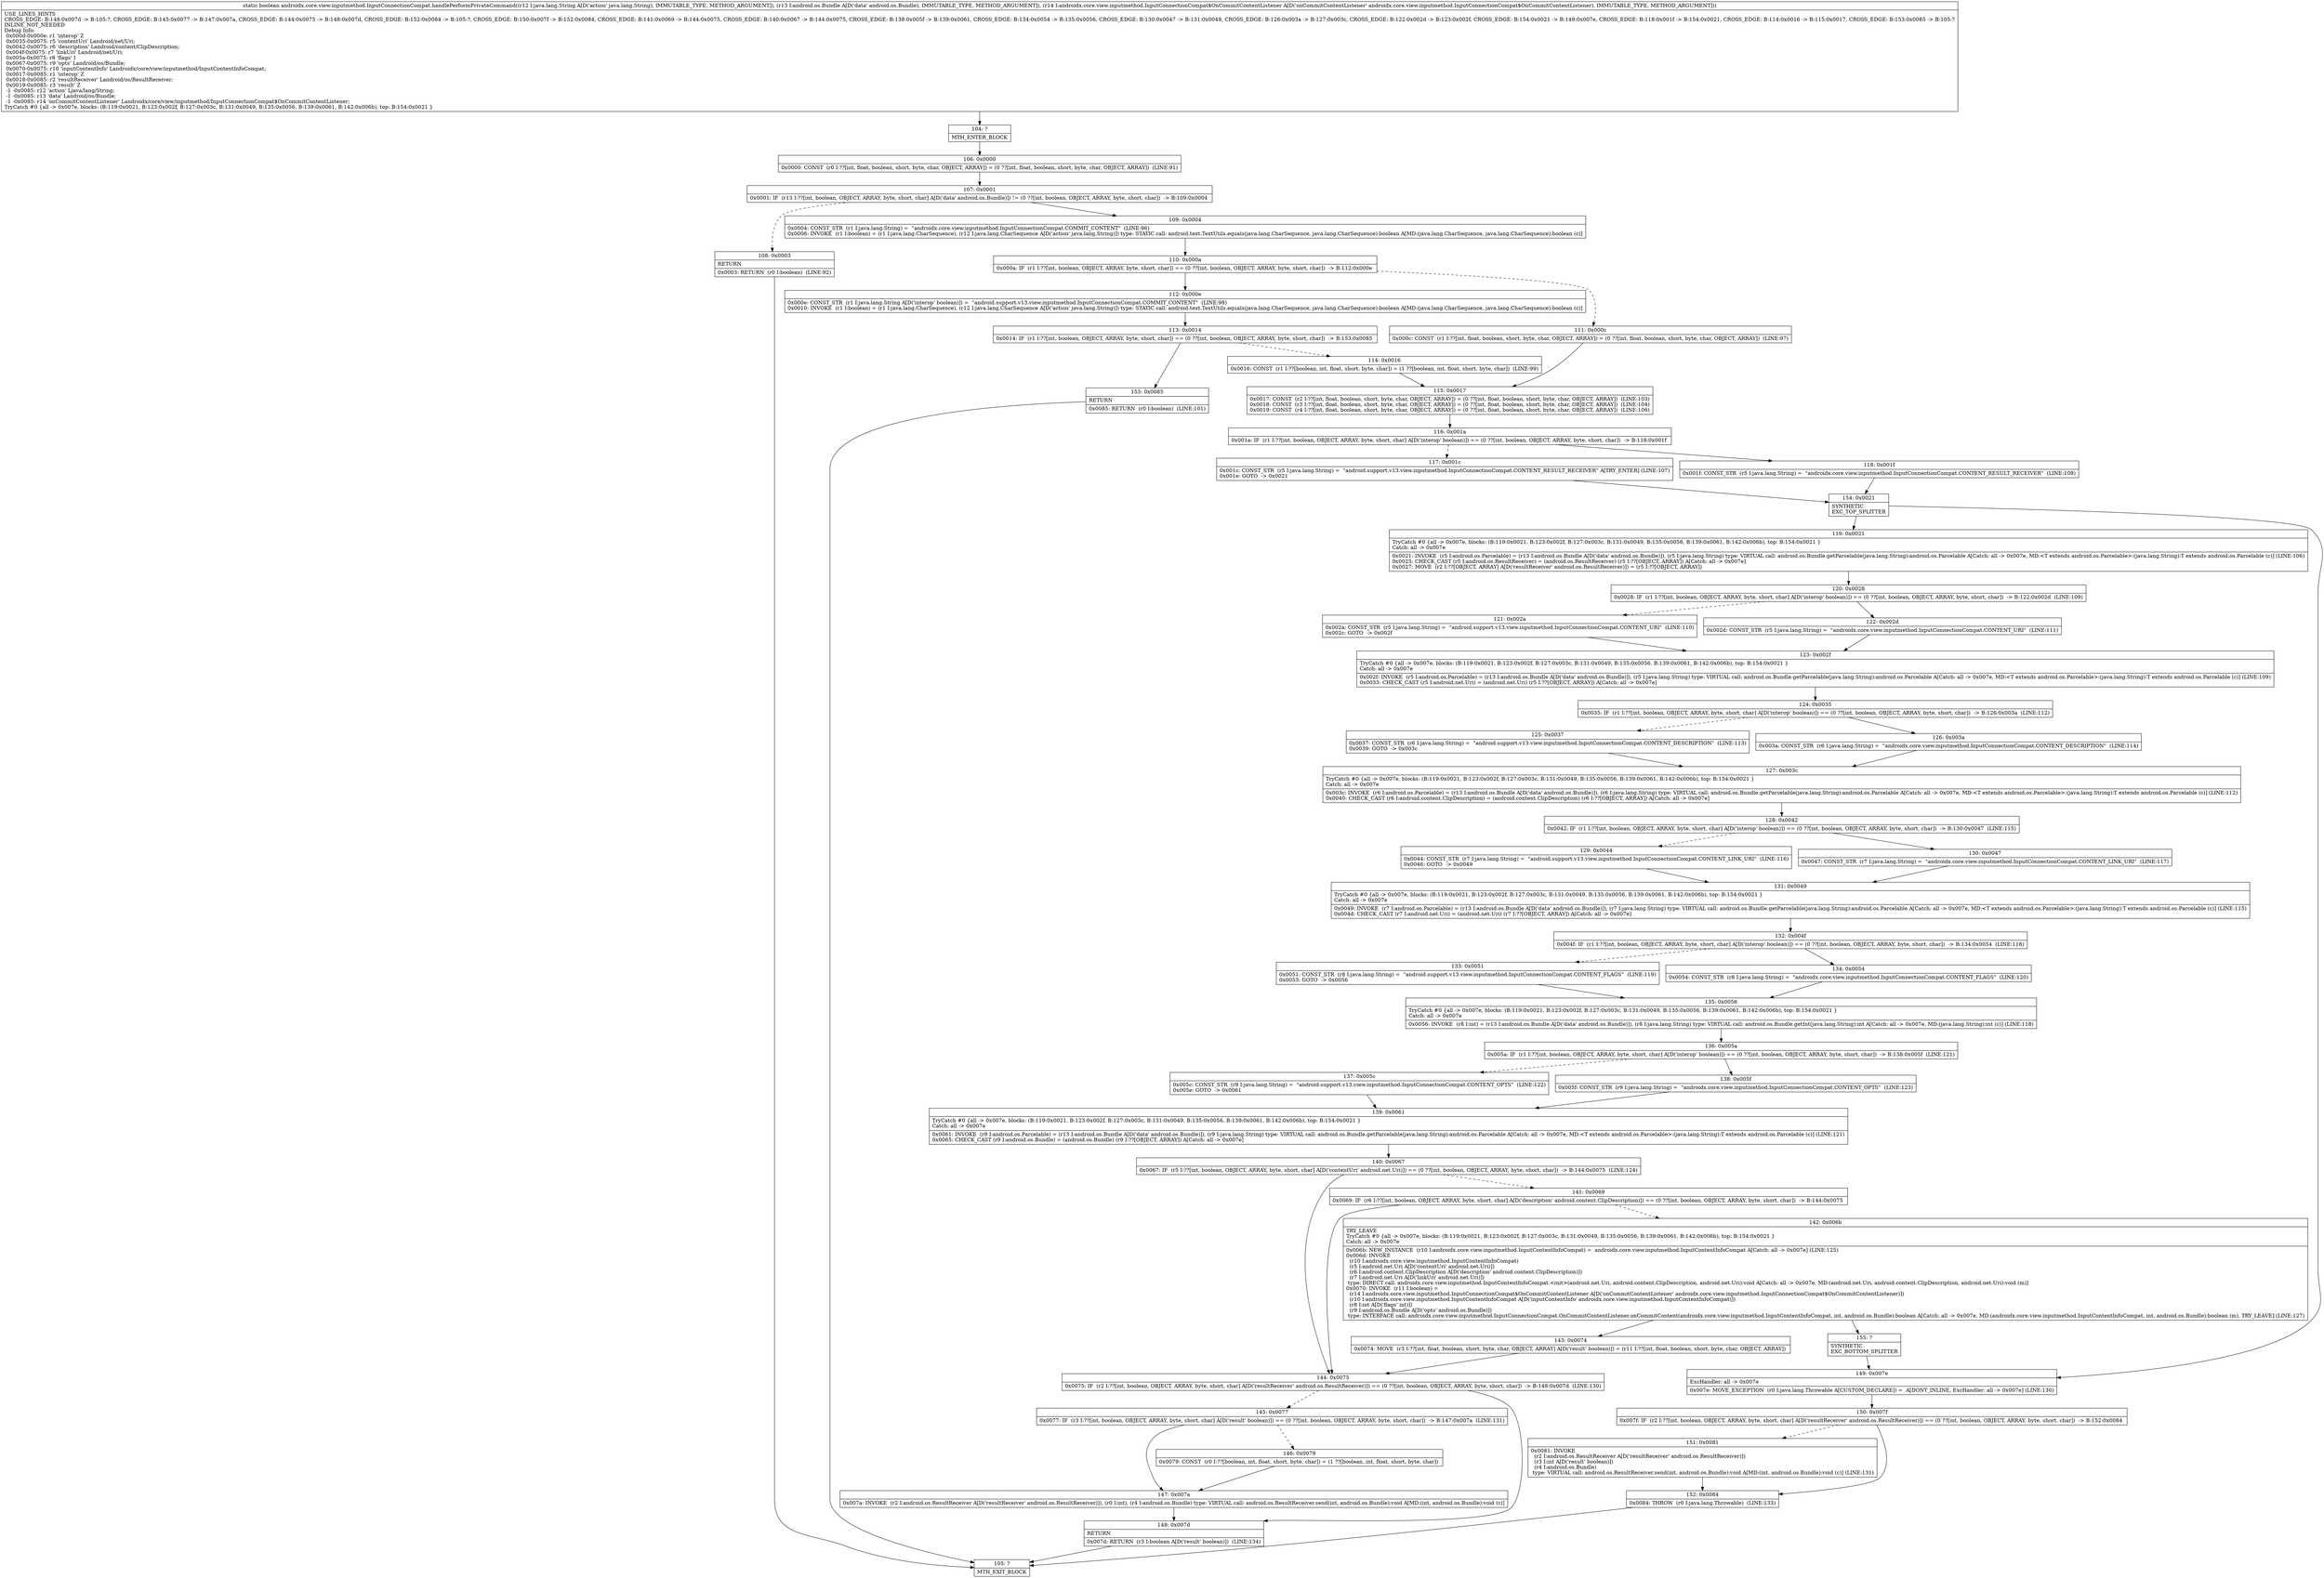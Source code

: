 digraph "CFG forandroidx.core.view.inputmethod.InputConnectionCompat.handlePerformPrivateCommand(Ljava\/lang\/String;Landroid\/os\/Bundle;Landroidx\/core\/view\/inputmethod\/InputConnectionCompat$OnCommitContentListener;)Z" {
Node_104 [shape=record,label="{104\:\ ?|MTH_ENTER_BLOCK\l}"];
Node_106 [shape=record,label="{106\:\ 0x0000|0x0000: CONST  (r0 I:??[int, float, boolean, short, byte, char, OBJECT, ARRAY]) = (0 ??[int, float, boolean, short, byte, char, OBJECT, ARRAY])  (LINE:91)\l}"];
Node_107 [shape=record,label="{107\:\ 0x0001|0x0001: IF  (r13 I:??[int, boolean, OBJECT, ARRAY, byte, short, char] A[D('data' android.os.Bundle)]) != (0 ??[int, boolean, OBJECT, ARRAY, byte, short, char])  \-\> B:109:0x0004 \l}"];
Node_108 [shape=record,label="{108\:\ 0x0003|RETURN\l|0x0003: RETURN  (r0 I:boolean)  (LINE:92)\l}"];
Node_105 [shape=record,label="{105\:\ ?|MTH_EXIT_BLOCK\l}"];
Node_109 [shape=record,label="{109\:\ 0x0004|0x0004: CONST_STR  (r1 I:java.lang.String) =  \"androidx.core.view.inputmethod.InputConnectionCompat.COMMIT_CONTENT\"  (LINE:96)\l0x0006: INVOKE  (r1 I:boolean) = (r1 I:java.lang.CharSequence), (r12 I:java.lang.CharSequence A[D('action' java.lang.String)]) type: STATIC call: android.text.TextUtils.equals(java.lang.CharSequence, java.lang.CharSequence):boolean A[MD:(java.lang.CharSequence, java.lang.CharSequence):boolean (c)]\l}"];
Node_110 [shape=record,label="{110\:\ 0x000a|0x000a: IF  (r1 I:??[int, boolean, OBJECT, ARRAY, byte, short, char]) == (0 ??[int, boolean, OBJECT, ARRAY, byte, short, char])  \-\> B:112:0x000e \l}"];
Node_111 [shape=record,label="{111\:\ 0x000c|0x000c: CONST  (r1 I:??[int, float, boolean, short, byte, char, OBJECT, ARRAY]) = (0 ??[int, float, boolean, short, byte, char, OBJECT, ARRAY])  (LINE:97)\l}"];
Node_115 [shape=record,label="{115\:\ 0x0017|0x0017: CONST  (r2 I:??[int, float, boolean, short, byte, char, OBJECT, ARRAY]) = (0 ??[int, float, boolean, short, byte, char, OBJECT, ARRAY])  (LINE:103)\l0x0018: CONST  (r3 I:??[int, float, boolean, short, byte, char, OBJECT, ARRAY]) = (0 ??[int, float, boolean, short, byte, char, OBJECT, ARRAY])  (LINE:104)\l0x0019: CONST  (r4 I:??[int, float, boolean, short, byte, char, OBJECT, ARRAY]) = (0 ??[int, float, boolean, short, byte, char, OBJECT, ARRAY])  (LINE:106)\l}"];
Node_116 [shape=record,label="{116\:\ 0x001a|0x001a: IF  (r1 I:??[int, boolean, OBJECT, ARRAY, byte, short, char] A[D('interop' boolean)]) == (0 ??[int, boolean, OBJECT, ARRAY, byte, short, char])  \-\> B:118:0x001f \l}"];
Node_117 [shape=record,label="{117\:\ 0x001c|0x001c: CONST_STR  (r5 I:java.lang.String) =  \"android.support.v13.view.inputmethod.InputConnectionCompat.CONTENT_RESULT_RECEIVER\" A[TRY_ENTER] (LINE:107)\l0x001e: GOTO  \-\> 0x0021 \l}"];
Node_154 [shape=record,label="{154\:\ 0x0021|SYNTHETIC\lEXC_TOP_SPLITTER\l}"];
Node_119 [shape=record,label="{119\:\ 0x0021|TryCatch #0 \{all \-\> 0x007e, blocks: (B:119:0x0021, B:123:0x002f, B:127:0x003c, B:131:0x0049, B:135:0x0056, B:139:0x0061, B:142:0x006b), top: B:154:0x0021 \}\lCatch: all \-\> 0x007e\l|0x0021: INVOKE  (r5 I:android.os.Parcelable) = (r13 I:android.os.Bundle A[D('data' android.os.Bundle)]), (r5 I:java.lang.String) type: VIRTUAL call: android.os.Bundle.getParcelable(java.lang.String):android.os.Parcelable A[Catch: all \-\> 0x007e, MD:\<T extends android.os.Parcelable\>:(java.lang.String):T extends android.os.Parcelable (c)] (LINE:106)\l0x0025: CHECK_CAST (r5 I:android.os.ResultReceiver) = (android.os.ResultReceiver) (r5 I:??[OBJECT, ARRAY]) A[Catch: all \-\> 0x007e]\l0x0027: MOVE  (r2 I:??[OBJECT, ARRAY] A[D('resultReceiver' android.os.ResultReceiver)]) = (r5 I:??[OBJECT, ARRAY]) \l}"];
Node_120 [shape=record,label="{120\:\ 0x0028|0x0028: IF  (r1 I:??[int, boolean, OBJECT, ARRAY, byte, short, char] A[D('interop' boolean)]) == (0 ??[int, boolean, OBJECT, ARRAY, byte, short, char])  \-\> B:122:0x002d  (LINE:109)\l}"];
Node_121 [shape=record,label="{121\:\ 0x002a|0x002a: CONST_STR  (r5 I:java.lang.String) =  \"android.support.v13.view.inputmethod.InputConnectionCompat.CONTENT_URI\"  (LINE:110)\l0x002c: GOTO  \-\> 0x002f \l}"];
Node_123 [shape=record,label="{123\:\ 0x002f|TryCatch #0 \{all \-\> 0x007e, blocks: (B:119:0x0021, B:123:0x002f, B:127:0x003c, B:131:0x0049, B:135:0x0056, B:139:0x0061, B:142:0x006b), top: B:154:0x0021 \}\lCatch: all \-\> 0x007e\l|0x002f: INVOKE  (r5 I:android.os.Parcelable) = (r13 I:android.os.Bundle A[D('data' android.os.Bundle)]), (r5 I:java.lang.String) type: VIRTUAL call: android.os.Bundle.getParcelable(java.lang.String):android.os.Parcelable A[Catch: all \-\> 0x007e, MD:\<T extends android.os.Parcelable\>:(java.lang.String):T extends android.os.Parcelable (c)] (LINE:109)\l0x0033: CHECK_CAST (r5 I:android.net.Uri) = (android.net.Uri) (r5 I:??[OBJECT, ARRAY]) A[Catch: all \-\> 0x007e]\l}"];
Node_124 [shape=record,label="{124\:\ 0x0035|0x0035: IF  (r1 I:??[int, boolean, OBJECT, ARRAY, byte, short, char] A[D('interop' boolean)]) == (0 ??[int, boolean, OBJECT, ARRAY, byte, short, char])  \-\> B:126:0x003a  (LINE:112)\l}"];
Node_125 [shape=record,label="{125\:\ 0x0037|0x0037: CONST_STR  (r6 I:java.lang.String) =  \"android.support.v13.view.inputmethod.InputConnectionCompat.CONTENT_DESCRIPTION\"  (LINE:113)\l0x0039: GOTO  \-\> 0x003c \l}"];
Node_127 [shape=record,label="{127\:\ 0x003c|TryCatch #0 \{all \-\> 0x007e, blocks: (B:119:0x0021, B:123:0x002f, B:127:0x003c, B:131:0x0049, B:135:0x0056, B:139:0x0061, B:142:0x006b), top: B:154:0x0021 \}\lCatch: all \-\> 0x007e\l|0x003c: INVOKE  (r6 I:android.os.Parcelable) = (r13 I:android.os.Bundle A[D('data' android.os.Bundle)]), (r6 I:java.lang.String) type: VIRTUAL call: android.os.Bundle.getParcelable(java.lang.String):android.os.Parcelable A[Catch: all \-\> 0x007e, MD:\<T extends android.os.Parcelable\>:(java.lang.String):T extends android.os.Parcelable (c)] (LINE:112)\l0x0040: CHECK_CAST (r6 I:android.content.ClipDescription) = (android.content.ClipDescription) (r6 I:??[OBJECT, ARRAY]) A[Catch: all \-\> 0x007e]\l}"];
Node_128 [shape=record,label="{128\:\ 0x0042|0x0042: IF  (r1 I:??[int, boolean, OBJECT, ARRAY, byte, short, char] A[D('interop' boolean)]) == (0 ??[int, boolean, OBJECT, ARRAY, byte, short, char])  \-\> B:130:0x0047  (LINE:115)\l}"];
Node_129 [shape=record,label="{129\:\ 0x0044|0x0044: CONST_STR  (r7 I:java.lang.String) =  \"android.support.v13.view.inputmethod.InputConnectionCompat.CONTENT_LINK_URI\"  (LINE:116)\l0x0046: GOTO  \-\> 0x0049 \l}"];
Node_131 [shape=record,label="{131\:\ 0x0049|TryCatch #0 \{all \-\> 0x007e, blocks: (B:119:0x0021, B:123:0x002f, B:127:0x003c, B:131:0x0049, B:135:0x0056, B:139:0x0061, B:142:0x006b), top: B:154:0x0021 \}\lCatch: all \-\> 0x007e\l|0x0049: INVOKE  (r7 I:android.os.Parcelable) = (r13 I:android.os.Bundle A[D('data' android.os.Bundle)]), (r7 I:java.lang.String) type: VIRTUAL call: android.os.Bundle.getParcelable(java.lang.String):android.os.Parcelable A[Catch: all \-\> 0x007e, MD:\<T extends android.os.Parcelable\>:(java.lang.String):T extends android.os.Parcelable (c)] (LINE:115)\l0x004d: CHECK_CAST (r7 I:android.net.Uri) = (android.net.Uri) (r7 I:??[OBJECT, ARRAY]) A[Catch: all \-\> 0x007e]\l}"];
Node_132 [shape=record,label="{132\:\ 0x004f|0x004f: IF  (r1 I:??[int, boolean, OBJECT, ARRAY, byte, short, char] A[D('interop' boolean)]) == (0 ??[int, boolean, OBJECT, ARRAY, byte, short, char])  \-\> B:134:0x0054  (LINE:118)\l}"];
Node_133 [shape=record,label="{133\:\ 0x0051|0x0051: CONST_STR  (r8 I:java.lang.String) =  \"android.support.v13.view.inputmethod.InputConnectionCompat.CONTENT_FLAGS\"  (LINE:119)\l0x0053: GOTO  \-\> 0x0056 \l}"];
Node_135 [shape=record,label="{135\:\ 0x0056|TryCatch #0 \{all \-\> 0x007e, blocks: (B:119:0x0021, B:123:0x002f, B:127:0x003c, B:131:0x0049, B:135:0x0056, B:139:0x0061, B:142:0x006b), top: B:154:0x0021 \}\lCatch: all \-\> 0x007e\l|0x0056: INVOKE  (r8 I:int) = (r13 I:android.os.Bundle A[D('data' android.os.Bundle)]), (r8 I:java.lang.String) type: VIRTUAL call: android.os.Bundle.getInt(java.lang.String):int A[Catch: all \-\> 0x007e, MD:(java.lang.String):int (c)] (LINE:118)\l}"];
Node_136 [shape=record,label="{136\:\ 0x005a|0x005a: IF  (r1 I:??[int, boolean, OBJECT, ARRAY, byte, short, char] A[D('interop' boolean)]) == (0 ??[int, boolean, OBJECT, ARRAY, byte, short, char])  \-\> B:138:0x005f  (LINE:121)\l}"];
Node_137 [shape=record,label="{137\:\ 0x005c|0x005c: CONST_STR  (r9 I:java.lang.String) =  \"android.support.v13.view.inputmethod.InputConnectionCompat.CONTENT_OPTS\"  (LINE:122)\l0x005e: GOTO  \-\> 0x0061 \l}"];
Node_139 [shape=record,label="{139\:\ 0x0061|TryCatch #0 \{all \-\> 0x007e, blocks: (B:119:0x0021, B:123:0x002f, B:127:0x003c, B:131:0x0049, B:135:0x0056, B:139:0x0061, B:142:0x006b), top: B:154:0x0021 \}\lCatch: all \-\> 0x007e\l|0x0061: INVOKE  (r9 I:android.os.Parcelable) = (r13 I:android.os.Bundle A[D('data' android.os.Bundle)]), (r9 I:java.lang.String) type: VIRTUAL call: android.os.Bundle.getParcelable(java.lang.String):android.os.Parcelable A[Catch: all \-\> 0x007e, MD:\<T extends android.os.Parcelable\>:(java.lang.String):T extends android.os.Parcelable (c)] (LINE:121)\l0x0065: CHECK_CAST (r9 I:android.os.Bundle) = (android.os.Bundle) (r9 I:??[OBJECT, ARRAY]) A[Catch: all \-\> 0x007e]\l}"];
Node_140 [shape=record,label="{140\:\ 0x0067|0x0067: IF  (r5 I:??[int, boolean, OBJECT, ARRAY, byte, short, char] A[D('contentUri' android.net.Uri)]) == (0 ??[int, boolean, OBJECT, ARRAY, byte, short, char])  \-\> B:144:0x0075  (LINE:124)\l}"];
Node_141 [shape=record,label="{141\:\ 0x0069|0x0069: IF  (r6 I:??[int, boolean, OBJECT, ARRAY, byte, short, char] A[D('description' android.content.ClipDescription)]) == (0 ??[int, boolean, OBJECT, ARRAY, byte, short, char])  \-\> B:144:0x0075 \l}"];
Node_142 [shape=record,label="{142\:\ 0x006b|TRY_LEAVE\lTryCatch #0 \{all \-\> 0x007e, blocks: (B:119:0x0021, B:123:0x002f, B:127:0x003c, B:131:0x0049, B:135:0x0056, B:139:0x0061, B:142:0x006b), top: B:154:0x0021 \}\lCatch: all \-\> 0x007e\l|0x006b: NEW_INSTANCE  (r10 I:androidx.core.view.inputmethod.InputContentInfoCompat) =  androidx.core.view.inputmethod.InputContentInfoCompat A[Catch: all \-\> 0x007e] (LINE:125)\l0x006d: INVOKE  \l  (r10 I:androidx.core.view.inputmethod.InputContentInfoCompat)\l  (r5 I:android.net.Uri A[D('contentUri' android.net.Uri)])\l  (r6 I:android.content.ClipDescription A[D('description' android.content.ClipDescription)])\l  (r7 I:android.net.Uri A[D('linkUri' android.net.Uri)])\l type: DIRECT call: androidx.core.view.inputmethod.InputContentInfoCompat.\<init\>(android.net.Uri, android.content.ClipDescription, android.net.Uri):void A[Catch: all \-\> 0x007e, MD:(android.net.Uri, android.content.ClipDescription, android.net.Uri):void (m)]\l0x0070: INVOKE  (r11 I:boolean) = \l  (r14 I:androidx.core.view.inputmethod.InputConnectionCompat$OnCommitContentListener A[D('onCommitContentListener' androidx.core.view.inputmethod.InputConnectionCompat$OnCommitContentListener)])\l  (r10 I:androidx.core.view.inputmethod.InputContentInfoCompat A[D('inputContentInfo' androidx.core.view.inputmethod.InputContentInfoCompat)])\l  (r8 I:int A[D('flags' int)])\l  (r9 I:android.os.Bundle A[D('opts' android.os.Bundle)])\l type: INTERFACE call: androidx.core.view.inputmethod.InputConnectionCompat.OnCommitContentListener.onCommitContent(androidx.core.view.inputmethod.InputContentInfoCompat, int, android.os.Bundle):boolean A[Catch: all \-\> 0x007e, MD:(androidx.core.view.inputmethod.InputContentInfoCompat, int, android.os.Bundle):boolean (m), TRY_LEAVE] (LINE:127)\l}"];
Node_143 [shape=record,label="{143\:\ 0x0074|0x0074: MOVE  (r3 I:??[int, float, boolean, short, byte, char, OBJECT, ARRAY] A[D('result' boolean)]) = (r11 I:??[int, float, boolean, short, byte, char, OBJECT, ARRAY]) \l}"];
Node_155 [shape=record,label="{155\:\ ?|SYNTHETIC\lEXC_BOTTOM_SPLITTER\l}"];
Node_144 [shape=record,label="{144\:\ 0x0075|0x0075: IF  (r2 I:??[int, boolean, OBJECT, ARRAY, byte, short, char] A[D('resultReceiver' android.os.ResultReceiver)]) == (0 ??[int, boolean, OBJECT, ARRAY, byte, short, char])  \-\> B:148:0x007d  (LINE:130)\l}"];
Node_145 [shape=record,label="{145\:\ 0x0077|0x0077: IF  (r3 I:??[int, boolean, OBJECT, ARRAY, byte, short, char] A[D('result' boolean)]) == (0 ??[int, boolean, OBJECT, ARRAY, byte, short, char])  \-\> B:147:0x007a  (LINE:131)\l}"];
Node_146 [shape=record,label="{146\:\ 0x0079|0x0079: CONST  (r0 I:??[boolean, int, float, short, byte, char]) = (1 ??[boolean, int, float, short, byte, char]) \l}"];
Node_147 [shape=record,label="{147\:\ 0x007a|0x007a: INVOKE  (r2 I:android.os.ResultReceiver A[D('resultReceiver' android.os.ResultReceiver)]), (r0 I:int), (r4 I:android.os.Bundle) type: VIRTUAL call: android.os.ResultReceiver.send(int, android.os.Bundle):void A[MD:(int, android.os.Bundle):void (c)]\l}"];
Node_148 [shape=record,label="{148\:\ 0x007d|RETURN\l|0x007d: RETURN  (r3 I:boolean A[D('result' boolean)])  (LINE:134)\l}"];
Node_138 [shape=record,label="{138\:\ 0x005f|0x005f: CONST_STR  (r9 I:java.lang.String) =  \"androidx.core.view.inputmethod.InputConnectionCompat.CONTENT_OPTS\"  (LINE:123)\l}"];
Node_134 [shape=record,label="{134\:\ 0x0054|0x0054: CONST_STR  (r8 I:java.lang.String) =  \"androidx.core.view.inputmethod.InputConnectionCompat.CONTENT_FLAGS\"  (LINE:120)\l}"];
Node_130 [shape=record,label="{130\:\ 0x0047|0x0047: CONST_STR  (r7 I:java.lang.String) =  \"androidx.core.view.inputmethod.InputConnectionCompat.CONTENT_LINK_URI\"  (LINE:117)\l}"];
Node_126 [shape=record,label="{126\:\ 0x003a|0x003a: CONST_STR  (r6 I:java.lang.String) =  \"androidx.core.view.inputmethod.InputConnectionCompat.CONTENT_DESCRIPTION\"  (LINE:114)\l}"];
Node_122 [shape=record,label="{122\:\ 0x002d|0x002d: CONST_STR  (r5 I:java.lang.String) =  \"androidx.core.view.inputmethod.InputConnectionCompat.CONTENT_URI\"  (LINE:111)\l}"];
Node_149 [shape=record,label="{149\:\ 0x007e|ExcHandler: all \-\> 0x007e\l|0x007e: MOVE_EXCEPTION  (r0 I:java.lang.Throwable A[CUSTOM_DECLARE]) =  A[DONT_INLINE, ExcHandler: all \-\> 0x007e] (LINE:130)\l}"];
Node_150 [shape=record,label="{150\:\ 0x007f|0x007f: IF  (r2 I:??[int, boolean, OBJECT, ARRAY, byte, short, char] A[D('resultReceiver' android.os.ResultReceiver)]) == (0 ??[int, boolean, OBJECT, ARRAY, byte, short, char])  \-\> B:152:0x0084 \l}"];
Node_151 [shape=record,label="{151\:\ 0x0081|0x0081: INVOKE  \l  (r2 I:android.os.ResultReceiver A[D('resultReceiver' android.os.ResultReceiver)])\l  (r3 I:int A[D('result' boolean)])\l  (r4 I:android.os.Bundle)\l type: VIRTUAL call: android.os.ResultReceiver.send(int, android.os.Bundle):void A[MD:(int, android.os.Bundle):void (c)] (LINE:131)\l}"];
Node_152 [shape=record,label="{152\:\ 0x0084|0x0084: THROW  (r0 I:java.lang.Throwable)  (LINE:133)\l}"];
Node_118 [shape=record,label="{118\:\ 0x001f|0x001f: CONST_STR  (r5 I:java.lang.String) =  \"androidx.core.view.inputmethod.InputConnectionCompat.CONTENT_RESULT_RECEIVER\"  (LINE:108)\l}"];
Node_112 [shape=record,label="{112\:\ 0x000e|0x000e: CONST_STR  (r1 I:java.lang.String A[D('interop' boolean)]) =  \"android.support.v13.view.inputmethod.InputConnectionCompat.COMMIT_CONTENT\"  (LINE:98)\l0x0010: INVOKE  (r1 I:boolean) = (r1 I:java.lang.CharSequence), (r12 I:java.lang.CharSequence A[D('action' java.lang.String)]) type: STATIC call: android.text.TextUtils.equals(java.lang.CharSequence, java.lang.CharSequence):boolean A[MD:(java.lang.CharSequence, java.lang.CharSequence):boolean (c)]\l}"];
Node_113 [shape=record,label="{113\:\ 0x0014|0x0014: IF  (r1 I:??[int, boolean, OBJECT, ARRAY, byte, short, char]) == (0 ??[int, boolean, OBJECT, ARRAY, byte, short, char])  \-\> B:153:0x0085 \l}"];
Node_114 [shape=record,label="{114\:\ 0x0016|0x0016: CONST  (r1 I:??[boolean, int, float, short, byte, char]) = (1 ??[boolean, int, float, short, byte, char])  (LINE:99)\l}"];
Node_153 [shape=record,label="{153\:\ 0x0085|RETURN\l|0x0085: RETURN  (r0 I:boolean)  (LINE:101)\l}"];
MethodNode[shape=record,label="{static boolean androidx.core.view.inputmethod.InputConnectionCompat.handlePerformPrivateCommand((r12 I:java.lang.String A[D('action' java.lang.String), IMMUTABLE_TYPE, METHOD_ARGUMENT]), (r13 I:android.os.Bundle A[D('data' android.os.Bundle), IMMUTABLE_TYPE, METHOD_ARGUMENT]), (r14 I:androidx.core.view.inputmethod.InputConnectionCompat$OnCommitContentListener A[D('onCommitContentListener' androidx.core.view.inputmethod.InputConnectionCompat$OnCommitContentListener), IMMUTABLE_TYPE, METHOD_ARGUMENT]))  | USE_LINES_HINTS\lCROSS_EDGE: B:148:0x007d \-\> B:105:?, CROSS_EDGE: B:145:0x0077 \-\> B:147:0x007a, CROSS_EDGE: B:144:0x0075 \-\> B:148:0x007d, CROSS_EDGE: B:152:0x0084 \-\> B:105:?, CROSS_EDGE: B:150:0x007f \-\> B:152:0x0084, CROSS_EDGE: B:141:0x0069 \-\> B:144:0x0075, CROSS_EDGE: B:140:0x0067 \-\> B:144:0x0075, CROSS_EDGE: B:138:0x005f \-\> B:139:0x0061, CROSS_EDGE: B:134:0x0054 \-\> B:135:0x0056, CROSS_EDGE: B:130:0x0047 \-\> B:131:0x0049, CROSS_EDGE: B:126:0x003a \-\> B:127:0x003c, CROSS_EDGE: B:122:0x002d \-\> B:123:0x002f, CROSS_EDGE: B:154:0x0021 \-\> B:149:0x007e, CROSS_EDGE: B:118:0x001f \-\> B:154:0x0021, CROSS_EDGE: B:114:0x0016 \-\> B:115:0x0017, CROSS_EDGE: B:153:0x0085 \-\> B:105:?\lINLINE_NOT_NEEDED\lDebug Info:\l  0x000d\-0x000e: r1 'interop' Z\l  0x0035\-0x0075: r5 'contentUri' Landroid\/net\/Uri;\l  0x0042\-0x0075: r6 'description' Landroid\/content\/ClipDescription;\l  0x004f\-0x0075: r7 'linkUri' Landroid\/net\/Uri;\l  0x005a\-0x0075: r8 'flags' I\l  0x0067\-0x0075: r9 'opts' Landroid\/os\/Bundle;\l  0x0070\-0x0075: r10 'inputContentInfo' Landroidx\/core\/view\/inputmethod\/InputContentInfoCompat;\l  0x0017\-0x0085: r1 'interop' Z\l  0x0018\-0x0085: r2 'resultReceiver' Landroid\/os\/ResultReceiver;\l  0x0019\-0x0085: r3 'result' Z\l  \-1 \-0x0085: r12 'action' Ljava\/lang\/String;\l  \-1 \-0x0085: r13 'data' Landroid\/os\/Bundle;\l  \-1 \-0x0085: r14 'onCommitContentListener' Landroidx\/core\/view\/inputmethod\/InputConnectionCompat$OnCommitContentListener;\lTryCatch #0 \{all \-\> 0x007e, blocks: (B:119:0x0021, B:123:0x002f, B:127:0x003c, B:131:0x0049, B:135:0x0056, B:139:0x0061, B:142:0x006b), top: B:154:0x0021 \}\l}"];
MethodNode -> Node_104;Node_104 -> Node_106;
Node_106 -> Node_107;
Node_107 -> Node_108[style=dashed];
Node_107 -> Node_109;
Node_108 -> Node_105;
Node_109 -> Node_110;
Node_110 -> Node_111[style=dashed];
Node_110 -> Node_112;
Node_111 -> Node_115;
Node_115 -> Node_116;
Node_116 -> Node_117[style=dashed];
Node_116 -> Node_118;
Node_117 -> Node_154;
Node_154 -> Node_119;
Node_154 -> Node_149;
Node_119 -> Node_120;
Node_120 -> Node_121[style=dashed];
Node_120 -> Node_122;
Node_121 -> Node_123;
Node_123 -> Node_124;
Node_124 -> Node_125[style=dashed];
Node_124 -> Node_126;
Node_125 -> Node_127;
Node_127 -> Node_128;
Node_128 -> Node_129[style=dashed];
Node_128 -> Node_130;
Node_129 -> Node_131;
Node_131 -> Node_132;
Node_132 -> Node_133[style=dashed];
Node_132 -> Node_134;
Node_133 -> Node_135;
Node_135 -> Node_136;
Node_136 -> Node_137[style=dashed];
Node_136 -> Node_138;
Node_137 -> Node_139;
Node_139 -> Node_140;
Node_140 -> Node_141[style=dashed];
Node_140 -> Node_144;
Node_141 -> Node_142[style=dashed];
Node_141 -> Node_144;
Node_142 -> Node_143;
Node_142 -> Node_155;
Node_143 -> Node_144;
Node_155 -> Node_149;
Node_144 -> Node_145[style=dashed];
Node_144 -> Node_148;
Node_145 -> Node_146[style=dashed];
Node_145 -> Node_147;
Node_146 -> Node_147;
Node_147 -> Node_148;
Node_148 -> Node_105;
Node_138 -> Node_139;
Node_134 -> Node_135;
Node_130 -> Node_131;
Node_126 -> Node_127;
Node_122 -> Node_123;
Node_149 -> Node_150;
Node_150 -> Node_151[style=dashed];
Node_150 -> Node_152;
Node_151 -> Node_152;
Node_152 -> Node_105;
Node_118 -> Node_154;
Node_112 -> Node_113;
Node_113 -> Node_114[style=dashed];
Node_113 -> Node_153;
Node_114 -> Node_115;
Node_153 -> Node_105;
}

